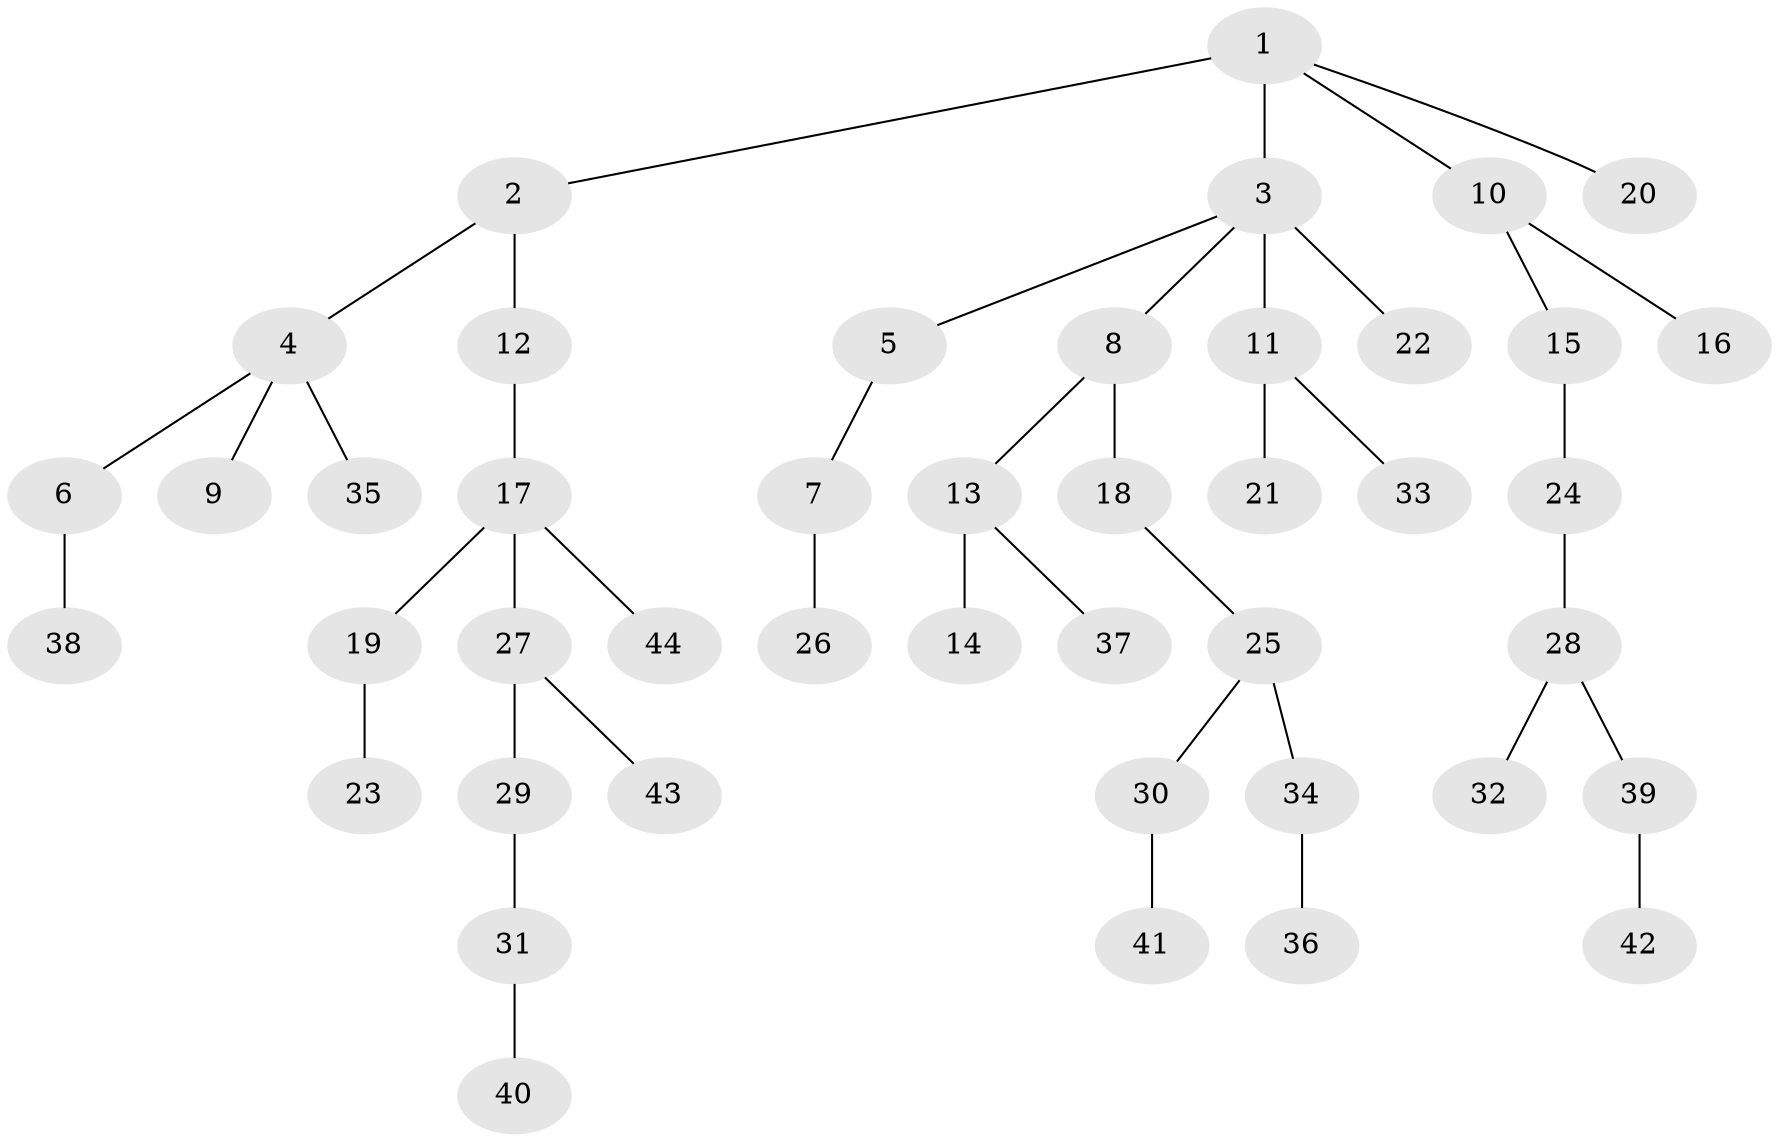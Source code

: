 // original degree distribution, {5: 0.023529411764705882, 4: 0.10588235294117647, 3: 0.15294117647058825, 2: 0.25882352941176473, 1: 0.4588235294117647}
// Generated by graph-tools (version 1.1) at 2025/36/03/09/25 02:36:49]
// undirected, 44 vertices, 43 edges
graph export_dot {
graph [start="1"]
  node [color=gray90,style=filled];
  1;
  2;
  3;
  4;
  5;
  6;
  7;
  8;
  9;
  10;
  11;
  12;
  13;
  14;
  15;
  16;
  17;
  18;
  19;
  20;
  21;
  22;
  23;
  24;
  25;
  26;
  27;
  28;
  29;
  30;
  31;
  32;
  33;
  34;
  35;
  36;
  37;
  38;
  39;
  40;
  41;
  42;
  43;
  44;
  1 -- 2 [weight=1.0];
  1 -- 3 [weight=2.0];
  1 -- 10 [weight=1.0];
  1 -- 20 [weight=1.0];
  2 -- 4 [weight=1.0];
  2 -- 12 [weight=1.0];
  3 -- 5 [weight=1.0];
  3 -- 8 [weight=1.0];
  3 -- 11 [weight=1.0];
  3 -- 22 [weight=1.0];
  4 -- 6 [weight=1.0];
  4 -- 9 [weight=1.0];
  4 -- 35 [weight=1.0];
  5 -- 7 [weight=1.0];
  6 -- 38 [weight=1.0];
  7 -- 26 [weight=2.0];
  8 -- 13 [weight=1.0];
  8 -- 18 [weight=1.0];
  10 -- 15 [weight=1.0];
  10 -- 16 [weight=1.0];
  11 -- 21 [weight=1.0];
  11 -- 33 [weight=3.0];
  12 -- 17 [weight=1.0];
  13 -- 14 [weight=1.0];
  13 -- 37 [weight=1.0];
  15 -- 24 [weight=1.0];
  17 -- 19 [weight=2.0];
  17 -- 27 [weight=1.0];
  17 -- 44 [weight=1.0];
  18 -- 25 [weight=1.0];
  19 -- 23 [weight=1.0];
  24 -- 28 [weight=3.0];
  25 -- 30 [weight=1.0];
  25 -- 34 [weight=1.0];
  27 -- 29 [weight=1.0];
  27 -- 43 [weight=1.0];
  28 -- 32 [weight=1.0];
  28 -- 39 [weight=1.0];
  29 -- 31 [weight=1.0];
  30 -- 41 [weight=1.0];
  31 -- 40 [weight=1.0];
  34 -- 36 [weight=1.0];
  39 -- 42 [weight=1.0];
}
